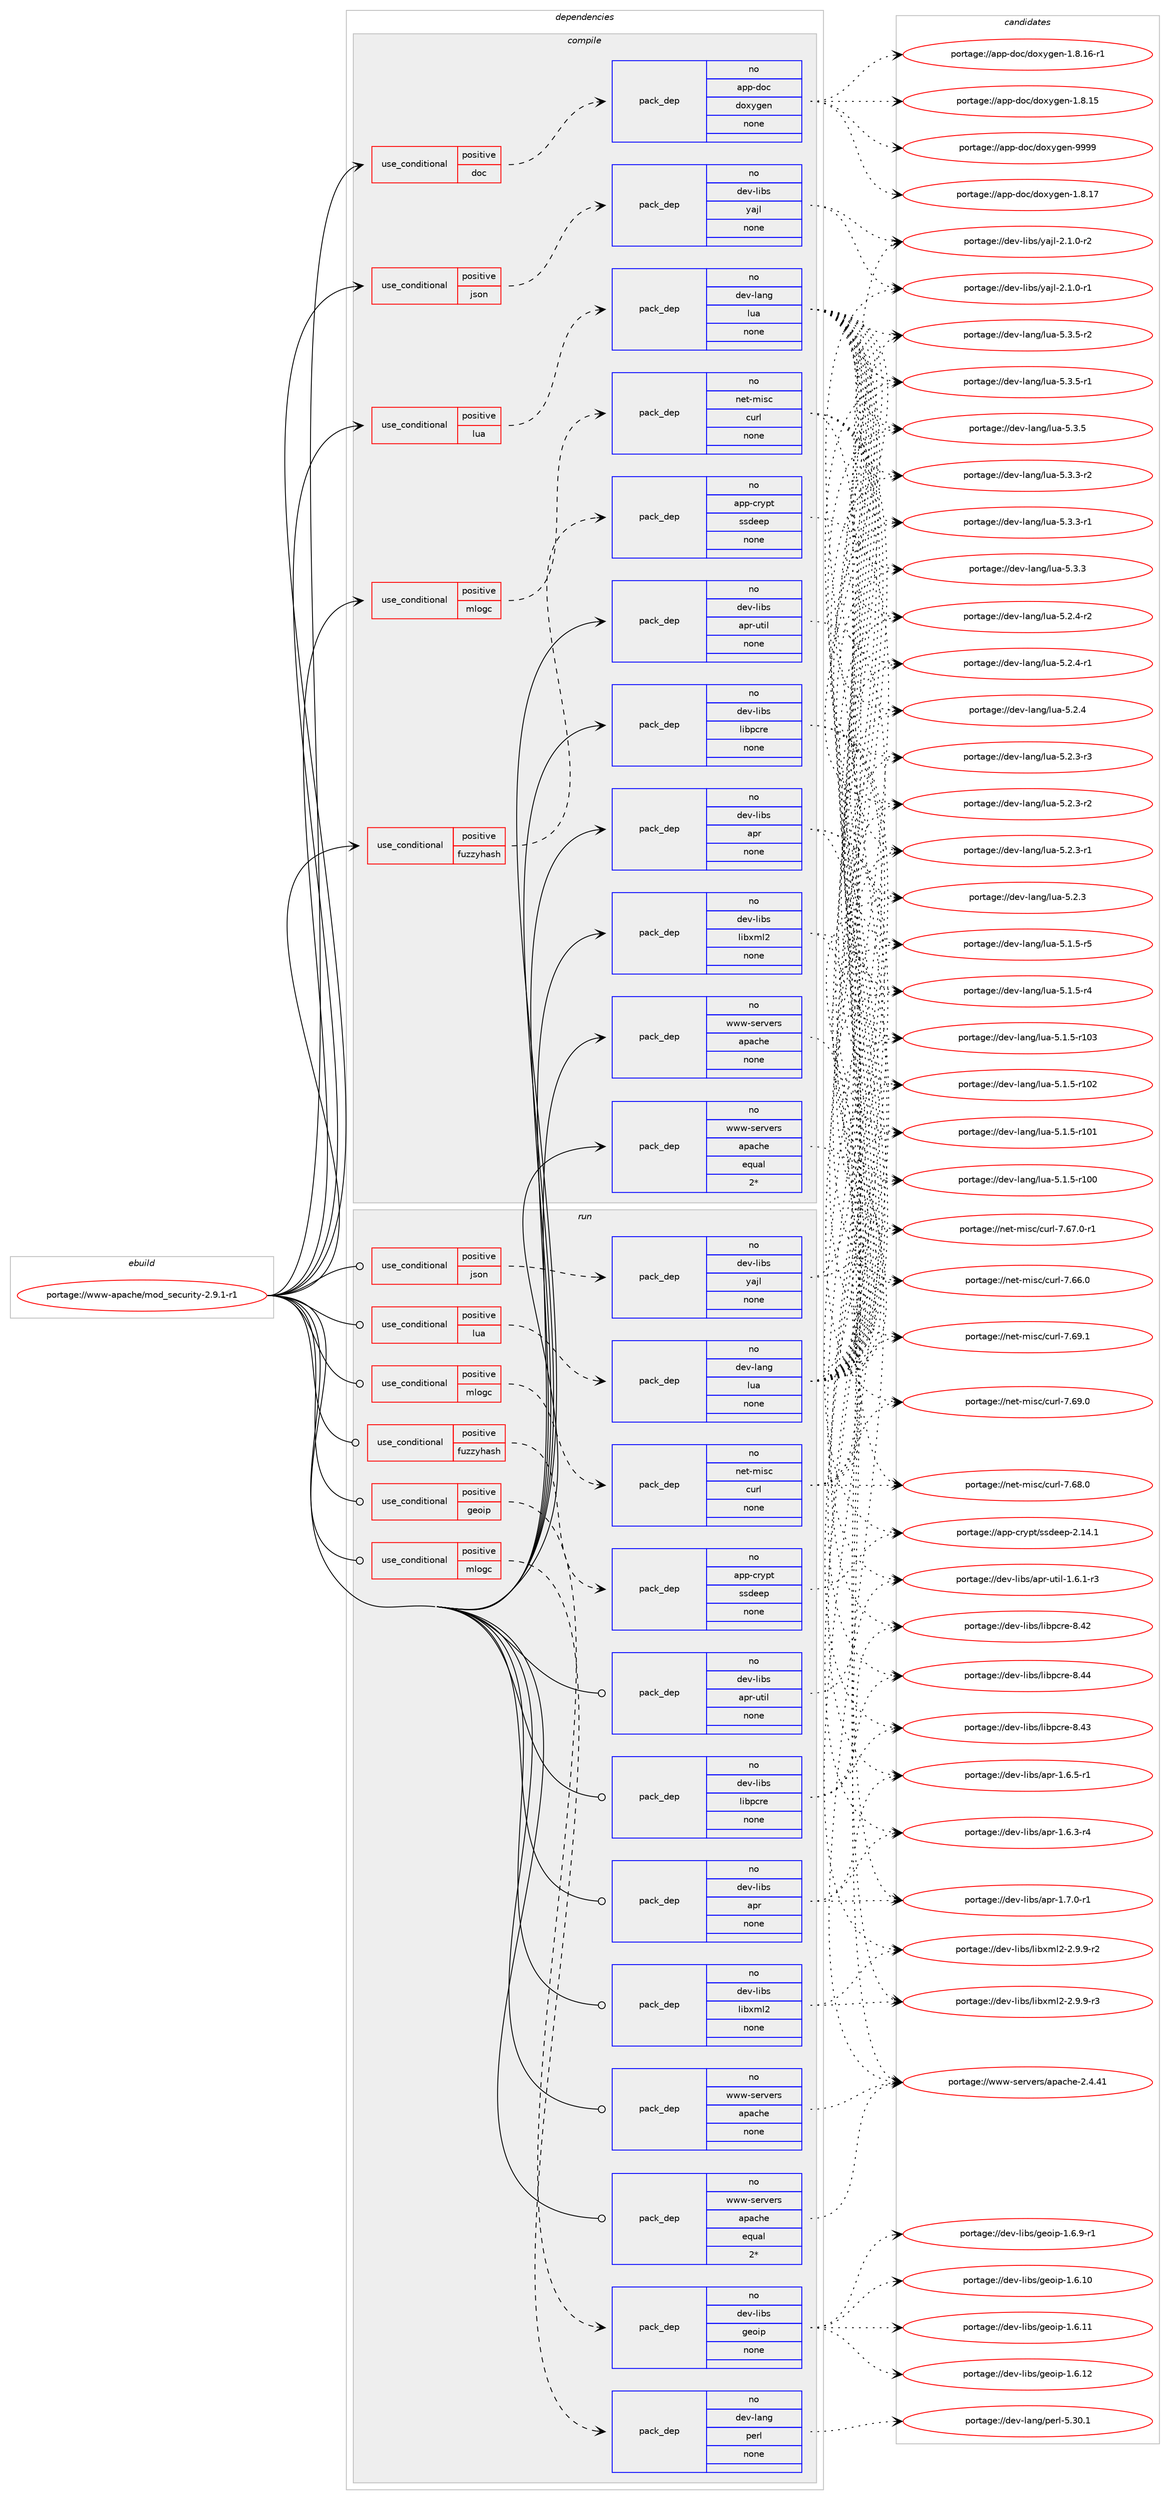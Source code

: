 digraph prolog {

# *************
# Graph options
# *************

newrank=true;
concentrate=true;
compound=true;
graph [rankdir=LR,fontname=Helvetica,fontsize=10,ranksep=1.5];#, ranksep=2.5, nodesep=0.2];
edge  [arrowhead=vee];
node  [fontname=Helvetica,fontsize=10];

# **********
# The ebuild
# **********

subgraph cluster_leftcol {
color=gray;
rank=same;
label=<<i>ebuild</i>>;
id [label="portage://www-apache/mod_security-2.9.1-r1", color=red, width=4, href="../www-apache/mod_security-2.9.1-r1.svg"];
}

# ****************
# The dependencies
# ****************

subgraph cluster_midcol {
color=gray;
label=<<i>dependencies</i>>;
subgraph cluster_compile {
fillcolor="#eeeeee";
style=filled;
label=<<i>compile</i>>;
subgraph cond1181 {
dependency7696 [label=<<TABLE BORDER="0" CELLBORDER="1" CELLSPACING="0" CELLPADDING="4"><TR><TD ROWSPAN="3" CELLPADDING="10">use_conditional</TD></TR><TR><TD>positive</TD></TR><TR><TD>doc</TD></TR></TABLE>>, shape=none, color=red];
subgraph pack6434 {
dependency7697 [label=<<TABLE BORDER="0" CELLBORDER="1" CELLSPACING="0" CELLPADDING="4" WIDTH="220"><TR><TD ROWSPAN="6" CELLPADDING="30">pack_dep</TD></TR><TR><TD WIDTH="110">no</TD></TR><TR><TD>app-doc</TD></TR><TR><TD>doxygen</TD></TR><TR><TD>none</TD></TR><TR><TD></TD></TR></TABLE>>, shape=none, color=blue];
}
dependency7696:e -> dependency7697:w [weight=20,style="dashed",arrowhead="vee"];
}
id:e -> dependency7696:w [weight=20,style="solid",arrowhead="vee"];
subgraph cond1182 {
dependency7698 [label=<<TABLE BORDER="0" CELLBORDER="1" CELLSPACING="0" CELLPADDING="4"><TR><TD ROWSPAN="3" CELLPADDING="10">use_conditional</TD></TR><TR><TD>positive</TD></TR><TR><TD>fuzzyhash</TD></TR></TABLE>>, shape=none, color=red];
subgraph pack6435 {
dependency7699 [label=<<TABLE BORDER="0" CELLBORDER="1" CELLSPACING="0" CELLPADDING="4" WIDTH="220"><TR><TD ROWSPAN="6" CELLPADDING="30">pack_dep</TD></TR><TR><TD WIDTH="110">no</TD></TR><TR><TD>app-crypt</TD></TR><TR><TD>ssdeep</TD></TR><TR><TD>none</TD></TR><TR><TD></TD></TR></TABLE>>, shape=none, color=blue];
}
dependency7698:e -> dependency7699:w [weight=20,style="dashed",arrowhead="vee"];
}
id:e -> dependency7698:w [weight=20,style="solid",arrowhead="vee"];
subgraph cond1183 {
dependency7700 [label=<<TABLE BORDER="0" CELLBORDER="1" CELLSPACING="0" CELLPADDING="4"><TR><TD ROWSPAN="3" CELLPADDING="10">use_conditional</TD></TR><TR><TD>positive</TD></TR><TR><TD>json</TD></TR></TABLE>>, shape=none, color=red];
subgraph pack6436 {
dependency7701 [label=<<TABLE BORDER="0" CELLBORDER="1" CELLSPACING="0" CELLPADDING="4" WIDTH="220"><TR><TD ROWSPAN="6" CELLPADDING="30">pack_dep</TD></TR><TR><TD WIDTH="110">no</TD></TR><TR><TD>dev-libs</TD></TR><TR><TD>yajl</TD></TR><TR><TD>none</TD></TR><TR><TD></TD></TR></TABLE>>, shape=none, color=blue];
}
dependency7700:e -> dependency7701:w [weight=20,style="dashed",arrowhead="vee"];
}
id:e -> dependency7700:w [weight=20,style="solid",arrowhead="vee"];
subgraph cond1184 {
dependency7702 [label=<<TABLE BORDER="0" CELLBORDER="1" CELLSPACING="0" CELLPADDING="4"><TR><TD ROWSPAN="3" CELLPADDING="10">use_conditional</TD></TR><TR><TD>positive</TD></TR><TR><TD>lua</TD></TR></TABLE>>, shape=none, color=red];
subgraph pack6437 {
dependency7703 [label=<<TABLE BORDER="0" CELLBORDER="1" CELLSPACING="0" CELLPADDING="4" WIDTH="220"><TR><TD ROWSPAN="6" CELLPADDING="30">pack_dep</TD></TR><TR><TD WIDTH="110">no</TD></TR><TR><TD>dev-lang</TD></TR><TR><TD>lua</TD></TR><TR><TD>none</TD></TR><TR><TD></TD></TR></TABLE>>, shape=none, color=blue];
}
dependency7702:e -> dependency7703:w [weight=20,style="dashed",arrowhead="vee"];
}
id:e -> dependency7702:w [weight=20,style="solid",arrowhead="vee"];
subgraph cond1185 {
dependency7704 [label=<<TABLE BORDER="0" CELLBORDER="1" CELLSPACING="0" CELLPADDING="4"><TR><TD ROWSPAN="3" CELLPADDING="10">use_conditional</TD></TR><TR><TD>positive</TD></TR><TR><TD>mlogc</TD></TR></TABLE>>, shape=none, color=red];
subgraph pack6438 {
dependency7705 [label=<<TABLE BORDER="0" CELLBORDER="1" CELLSPACING="0" CELLPADDING="4" WIDTH="220"><TR><TD ROWSPAN="6" CELLPADDING="30">pack_dep</TD></TR><TR><TD WIDTH="110">no</TD></TR><TR><TD>net-misc</TD></TR><TR><TD>curl</TD></TR><TR><TD>none</TD></TR><TR><TD></TD></TR></TABLE>>, shape=none, color=blue];
}
dependency7704:e -> dependency7705:w [weight=20,style="dashed",arrowhead="vee"];
}
id:e -> dependency7704:w [weight=20,style="solid",arrowhead="vee"];
subgraph pack6439 {
dependency7706 [label=<<TABLE BORDER="0" CELLBORDER="1" CELLSPACING="0" CELLPADDING="4" WIDTH="220"><TR><TD ROWSPAN="6" CELLPADDING="30">pack_dep</TD></TR><TR><TD WIDTH="110">no</TD></TR><TR><TD>dev-libs</TD></TR><TR><TD>apr</TD></TR><TR><TD>none</TD></TR><TR><TD></TD></TR></TABLE>>, shape=none, color=blue];
}
id:e -> dependency7706:w [weight=20,style="solid",arrowhead="vee"];
subgraph pack6440 {
dependency7707 [label=<<TABLE BORDER="0" CELLBORDER="1" CELLSPACING="0" CELLPADDING="4" WIDTH="220"><TR><TD ROWSPAN="6" CELLPADDING="30">pack_dep</TD></TR><TR><TD WIDTH="110">no</TD></TR><TR><TD>dev-libs</TD></TR><TR><TD>apr-util</TD></TR><TR><TD>none</TD></TR><TR><TD></TD></TR></TABLE>>, shape=none, color=blue];
}
id:e -> dependency7707:w [weight=20,style="solid",arrowhead="vee"];
subgraph pack6441 {
dependency7708 [label=<<TABLE BORDER="0" CELLBORDER="1" CELLSPACING="0" CELLPADDING="4" WIDTH="220"><TR><TD ROWSPAN="6" CELLPADDING="30">pack_dep</TD></TR><TR><TD WIDTH="110">no</TD></TR><TR><TD>dev-libs</TD></TR><TR><TD>libpcre</TD></TR><TR><TD>none</TD></TR><TR><TD></TD></TR></TABLE>>, shape=none, color=blue];
}
id:e -> dependency7708:w [weight=20,style="solid",arrowhead="vee"];
subgraph pack6442 {
dependency7709 [label=<<TABLE BORDER="0" CELLBORDER="1" CELLSPACING="0" CELLPADDING="4" WIDTH="220"><TR><TD ROWSPAN="6" CELLPADDING="30">pack_dep</TD></TR><TR><TD WIDTH="110">no</TD></TR><TR><TD>dev-libs</TD></TR><TR><TD>libxml2</TD></TR><TR><TD>none</TD></TR><TR><TD></TD></TR></TABLE>>, shape=none, color=blue];
}
id:e -> dependency7709:w [weight=20,style="solid",arrowhead="vee"];
subgraph pack6443 {
dependency7710 [label=<<TABLE BORDER="0" CELLBORDER="1" CELLSPACING="0" CELLPADDING="4" WIDTH="220"><TR><TD ROWSPAN="6" CELLPADDING="30">pack_dep</TD></TR><TR><TD WIDTH="110">no</TD></TR><TR><TD>www-servers</TD></TR><TR><TD>apache</TD></TR><TR><TD>equal</TD></TR><TR><TD>2*</TD></TR></TABLE>>, shape=none, color=blue];
}
id:e -> dependency7710:w [weight=20,style="solid",arrowhead="vee"];
subgraph pack6444 {
dependency7711 [label=<<TABLE BORDER="0" CELLBORDER="1" CELLSPACING="0" CELLPADDING="4" WIDTH="220"><TR><TD ROWSPAN="6" CELLPADDING="30">pack_dep</TD></TR><TR><TD WIDTH="110">no</TD></TR><TR><TD>www-servers</TD></TR><TR><TD>apache</TD></TR><TR><TD>none</TD></TR><TR><TD></TD></TR></TABLE>>, shape=none, color=blue];
}
id:e -> dependency7711:w [weight=20,style="solid",arrowhead="vee"];
}
subgraph cluster_compileandrun {
fillcolor="#eeeeee";
style=filled;
label=<<i>compile and run</i>>;
}
subgraph cluster_run {
fillcolor="#eeeeee";
style=filled;
label=<<i>run</i>>;
subgraph cond1186 {
dependency7712 [label=<<TABLE BORDER="0" CELLBORDER="1" CELLSPACING="0" CELLPADDING="4"><TR><TD ROWSPAN="3" CELLPADDING="10">use_conditional</TD></TR><TR><TD>positive</TD></TR><TR><TD>fuzzyhash</TD></TR></TABLE>>, shape=none, color=red];
subgraph pack6445 {
dependency7713 [label=<<TABLE BORDER="0" CELLBORDER="1" CELLSPACING="0" CELLPADDING="4" WIDTH="220"><TR><TD ROWSPAN="6" CELLPADDING="30">pack_dep</TD></TR><TR><TD WIDTH="110">no</TD></TR><TR><TD>app-crypt</TD></TR><TR><TD>ssdeep</TD></TR><TR><TD>none</TD></TR><TR><TD></TD></TR></TABLE>>, shape=none, color=blue];
}
dependency7712:e -> dependency7713:w [weight=20,style="dashed",arrowhead="vee"];
}
id:e -> dependency7712:w [weight=20,style="solid",arrowhead="odot"];
subgraph cond1187 {
dependency7714 [label=<<TABLE BORDER="0" CELLBORDER="1" CELLSPACING="0" CELLPADDING="4"><TR><TD ROWSPAN="3" CELLPADDING="10">use_conditional</TD></TR><TR><TD>positive</TD></TR><TR><TD>geoip</TD></TR></TABLE>>, shape=none, color=red];
subgraph pack6446 {
dependency7715 [label=<<TABLE BORDER="0" CELLBORDER="1" CELLSPACING="0" CELLPADDING="4" WIDTH="220"><TR><TD ROWSPAN="6" CELLPADDING="30">pack_dep</TD></TR><TR><TD WIDTH="110">no</TD></TR><TR><TD>dev-libs</TD></TR><TR><TD>geoip</TD></TR><TR><TD>none</TD></TR><TR><TD></TD></TR></TABLE>>, shape=none, color=blue];
}
dependency7714:e -> dependency7715:w [weight=20,style="dashed",arrowhead="vee"];
}
id:e -> dependency7714:w [weight=20,style="solid",arrowhead="odot"];
subgraph cond1188 {
dependency7716 [label=<<TABLE BORDER="0" CELLBORDER="1" CELLSPACING="0" CELLPADDING="4"><TR><TD ROWSPAN="3" CELLPADDING="10">use_conditional</TD></TR><TR><TD>positive</TD></TR><TR><TD>json</TD></TR></TABLE>>, shape=none, color=red];
subgraph pack6447 {
dependency7717 [label=<<TABLE BORDER="0" CELLBORDER="1" CELLSPACING="0" CELLPADDING="4" WIDTH="220"><TR><TD ROWSPAN="6" CELLPADDING="30">pack_dep</TD></TR><TR><TD WIDTH="110">no</TD></TR><TR><TD>dev-libs</TD></TR><TR><TD>yajl</TD></TR><TR><TD>none</TD></TR><TR><TD></TD></TR></TABLE>>, shape=none, color=blue];
}
dependency7716:e -> dependency7717:w [weight=20,style="dashed",arrowhead="vee"];
}
id:e -> dependency7716:w [weight=20,style="solid",arrowhead="odot"];
subgraph cond1189 {
dependency7718 [label=<<TABLE BORDER="0" CELLBORDER="1" CELLSPACING="0" CELLPADDING="4"><TR><TD ROWSPAN="3" CELLPADDING="10">use_conditional</TD></TR><TR><TD>positive</TD></TR><TR><TD>lua</TD></TR></TABLE>>, shape=none, color=red];
subgraph pack6448 {
dependency7719 [label=<<TABLE BORDER="0" CELLBORDER="1" CELLSPACING="0" CELLPADDING="4" WIDTH="220"><TR><TD ROWSPAN="6" CELLPADDING="30">pack_dep</TD></TR><TR><TD WIDTH="110">no</TD></TR><TR><TD>dev-lang</TD></TR><TR><TD>lua</TD></TR><TR><TD>none</TD></TR><TR><TD></TD></TR></TABLE>>, shape=none, color=blue];
}
dependency7718:e -> dependency7719:w [weight=20,style="dashed",arrowhead="vee"];
}
id:e -> dependency7718:w [weight=20,style="solid",arrowhead="odot"];
subgraph cond1190 {
dependency7720 [label=<<TABLE BORDER="0" CELLBORDER="1" CELLSPACING="0" CELLPADDING="4"><TR><TD ROWSPAN="3" CELLPADDING="10">use_conditional</TD></TR><TR><TD>positive</TD></TR><TR><TD>mlogc</TD></TR></TABLE>>, shape=none, color=red];
subgraph pack6449 {
dependency7721 [label=<<TABLE BORDER="0" CELLBORDER="1" CELLSPACING="0" CELLPADDING="4" WIDTH="220"><TR><TD ROWSPAN="6" CELLPADDING="30">pack_dep</TD></TR><TR><TD WIDTH="110">no</TD></TR><TR><TD>dev-lang</TD></TR><TR><TD>perl</TD></TR><TR><TD>none</TD></TR><TR><TD></TD></TR></TABLE>>, shape=none, color=blue];
}
dependency7720:e -> dependency7721:w [weight=20,style="dashed",arrowhead="vee"];
}
id:e -> dependency7720:w [weight=20,style="solid",arrowhead="odot"];
subgraph cond1191 {
dependency7722 [label=<<TABLE BORDER="0" CELLBORDER="1" CELLSPACING="0" CELLPADDING="4"><TR><TD ROWSPAN="3" CELLPADDING="10">use_conditional</TD></TR><TR><TD>positive</TD></TR><TR><TD>mlogc</TD></TR></TABLE>>, shape=none, color=red];
subgraph pack6450 {
dependency7723 [label=<<TABLE BORDER="0" CELLBORDER="1" CELLSPACING="0" CELLPADDING="4" WIDTH="220"><TR><TD ROWSPAN="6" CELLPADDING="30">pack_dep</TD></TR><TR><TD WIDTH="110">no</TD></TR><TR><TD>net-misc</TD></TR><TR><TD>curl</TD></TR><TR><TD>none</TD></TR><TR><TD></TD></TR></TABLE>>, shape=none, color=blue];
}
dependency7722:e -> dependency7723:w [weight=20,style="dashed",arrowhead="vee"];
}
id:e -> dependency7722:w [weight=20,style="solid",arrowhead="odot"];
subgraph pack6451 {
dependency7724 [label=<<TABLE BORDER="0" CELLBORDER="1" CELLSPACING="0" CELLPADDING="4" WIDTH="220"><TR><TD ROWSPAN="6" CELLPADDING="30">pack_dep</TD></TR><TR><TD WIDTH="110">no</TD></TR><TR><TD>dev-libs</TD></TR><TR><TD>apr</TD></TR><TR><TD>none</TD></TR><TR><TD></TD></TR></TABLE>>, shape=none, color=blue];
}
id:e -> dependency7724:w [weight=20,style="solid",arrowhead="odot"];
subgraph pack6452 {
dependency7725 [label=<<TABLE BORDER="0" CELLBORDER="1" CELLSPACING="0" CELLPADDING="4" WIDTH="220"><TR><TD ROWSPAN="6" CELLPADDING="30">pack_dep</TD></TR><TR><TD WIDTH="110">no</TD></TR><TR><TD>dev-libs</TD></TR><TR><TD>apr-util</TD></TR><TR><TD>none</TD></TR><TR><TD></TD></TR></TABLE>>, shape=none, color=blue];
}
id:e -> dependency7725:w [weight=20,style="solid",arrowhead="odot"];
subgraph pack6453 {
dependency7726 [label=<<TABLE BORDER="0" CELLBORDER="1" CELLSPACING="0" CELLPADDING="4" WIDTH="220"><TR><TD ROWSPAN="6" CELLPADDING="30">pack_dep</TD></TR><TR><TD WIDTH="110">no</TD></TR><TR><TD>dev-libs</TD></TR><TR><TD>libpcre</TD></TR><TR><TD>none</TD></TR><TR><TD></TD></TR></TABLE>>, shape=none, color=blue];
}
id:e -> dependency7726:w [weight=20,style="solid",arrowhead="odot"];
subgraph pack6454 {
dependency7727 [label=<<TABLE BORDER="0" CELLBORDER="1" CELLSPACING="0" CELLPADDING="4" WIDTH="220"><TR><TD ROWSPAN="6" CELLPADDING="30">pack_dep</TD></TR><TR><TD WIDTH="110">no</TD></TR><TR><TD>dev-libs</TD></TR><TR><TD>libxml2</TD></TR><TR><TD>none</TD></TR><TR><TD></TD></TR></TABLE>>, shape=none, color=blue];
}
id:e -> dependency7727:w [weight=20,style="solid",arrowhead="odot"];
subgraph pack6455 {
dependency7728 [label=<<TABLE BORDER="0" CELLBORDER="1" CELLSPACING="0" CELLPADDING="4" WIDTH="220"><TR><TD ROWSPAN="6" CELLPADDING="30">pack_dep</TD></TR><TR><TD WIDTH="110">no</TD></TR><TR><TD>www-servers</TD></TR><TR><TD>apache</TD></TR><TR><TD>equal</TD></TR><TR><TD>2*</TD></TR></TABLE>>, shape=none, color=blue];
}
id:e -> dependency7728:w [weight=20,style="solid",arrowhead="odot"];
subgraph pack6456 {
dependency7729 [label=<<TABLE BORDER="0" CELLBORDER="1" CELLSPACING="0" CELLPADDING="4" WIDTH="220"><TR><TD ROWSPAN="6" CELLPADDING="30">pack_dep</TD></TR><TR><TD WIDTH="110">no</TD></TR><TR><TD>www-servers</TD></TR><TR><TD>apache</TD></TR><TR><TD>none</TD></TR><TR><TD></TD></TR></TABLE>>, shape=none, color=blue];
}
id:e -> dependency7729:w [weight=20,style="solid",arrowhead="odot"];
}
}

# **************
# The candidates
# **************

subgraph cluster_choices {
rank=same;
color=gray;
label=<<i>candidates</i>>;

subgraph choice6434 {
color=black;
nodesep=1;
choice971121124510011199471001111201211031011104557575757 [label="portage://app-doc/doxygen-9999", color=red, width=4,href="../app-doc/doxygen-9999.svg"];
choice9711211245100111994710011112012110310111045494656464955 [label="portage://app-doc/doxygen-1.8.17", color=red, width=4,href="../app-doc/doxygen-1.8.17.svg"];
choice97112112451001119947100111120121103101110454946564649544511449 [label="portage://app-doc/doxygen-1.8.16-r1", color=red, width=4,href="../app-doc/doxygen-1.8.16-r1.svg"];
choice9711211245100111994710011112012110310111045494656464953 [label="portage://app-doc/doxygen-1.8.15", color=red, width=4,href="../app-doc/doxygen-1.8.15.svg"];
dependency7697:e -> choice971121124510011199471001111201211031011104557575757:w [style=dotted,weight="100"];
dependency7697:e -> choice9711211245100111994710011112012110310111045494656464955:w [style=dotted,weight="100"];
dependency7697:e -> choice97112112451001119947100111120121103101110454946564649544511449:w [style=dotted,weight="100"];
dependency7697:e -> choice9711211245100111994710011112012110310111045494656464953:w [style=dotted,weight="100"];
}
subgraph choice6435 {
color=black;
nodesep=1;
choice9711211245991141211121164711511510010110111245504649524649 [label="portage://app-crypt/ssdeep-2.14.1", color=red, width=4,href="../app-crypt/ssdeep-2.14.1.svg"];
dependency7699:e -> choice9711211245991141211121164711511510010110111245504649524649:w [style=dotted,weight="100"];
}
subgraph choice6436 {
color=black;
nodesep=1;
choice100101118451081059811547121971061084550464946484511450 [label="portage://dev-libs/yajl-2.1.0-r2", color=red, width=4,href="../dev-libs/yajl-2.1.0-r2.svg"];
choice100101118451081059811547121971061084550464946484511449 [label="portage://dev-libs/yajl-2.1.0-r1", color=red, width=4,href="../dev-libs/yajl-2.1.0-r1.svg"];
dependency7701:e -> choice100101118451081059811547121971061084550464946484511450:w [style=dotted,weight="100"];
dependency7701:e -> choice100101118451081059811547121971061084550464946484511449:w [style=dotted,weight="100"];
}
subgraph choice6437 {
color=black;
nodesep=1;
choice100101118451089711010347108117974553465146534511450 [label="portage://dev-lang/lua-5.3.5-r2", color=red, width=4,href="../dev-lang/lua-5.3.5-r2.svg"];
choice100101118451089711010347108117974553465146534511449 [label="portage://dev-lang/lua-5.3.5-r1", color=red, width=4,href="../dev-lang/lua-5.3.5-r1.svg"];
choice10010111845108971101034710811797455346514653 [label="portage://dev-lang/lua-5.3.5", color=red, width=4,href="../dev-lang/lua-5.3.5.svg"];
choice100101118451089711010347108117974553465146514511450 [label="portage://dev-lang/lua-5.3.3-r2", color=red, width=4,href="../dev-lang/lua-5.3.3-r2.svg"];
choice100101118451089711010347108117974553465146514511449 [label="portage://dev-lang/lua-5.3.3-r1", color=red, width=4,href="../dev-lang/lua-5.3.3-r1.svg"];
choice10010111845108971101034710811797455346514651 [label="portage://dev-lang/lua-5.3.3", color=red, width=4,href="../dev-lang/lua-5.3.3.svg"];
choice100101118451089711010347108117974553465046524511450 [label="portage://dev-lang/lua-5.2.4-r2", color=red, width=4,href="../dev-lang/lua-5.2.4-r2.svg"];
choice100101118451089711010347108117974553465046524511449 [label="portage://dev-lang/lua-5.2.4-r1", color=red, width=4,href="../dev-lang/lua-5.2.4-r1.svg"];
choice10010111845108971101034710811797455346504652 [label="portage://dev-lang/lua-5.2.4", color=red, width=4,href="../dev-lang/lua-5.2.4.svg"];
choice100101118451089711010347108117974553465046514511451 [label="portage://dev-lang/lua-5.2.3-r3", color=red, width=4,href="../dev-lang/lua-5.2.3-r3.svg"];
choice100101118451089711010347108117974553465046514511450 [label="portage://dev-lang/lua-5.2.3-r2", color=red, width=4,href="../dev-lang/lua-5.2.3-r2.svg"];
choice100101118451089711010347108117974553465046514511449 [label="portage://dev-lang/lua-5.2.3-r1", color=red, width=4,href="../dev-lang/lua-5.2.3-r1.svg"];
choice10010111845108971101034710811797455346504651 [label="portage://dev-lang/lua-5.2.3", color=red, width=4,href="../dev-lang/lua-5.2.3.svg"];
choice100101118451089711010347108117974553464946534511453 [label="portage://dev-lang/lua-5.1.5-r5", color=red, width=4,href="../dev-lang/lua-5.1.5-r5.svg"];
choice100101118451089711010347108117974553464946534511452 [label="portage://dev-lang/lua-5.1.5-r4", color=red, width=4,href="../dev-lang/lua-5.1.5-r4.svg"];
choice1001011184510897110103471081179745534649465345114494851 [label="portage://dev-lang/lua-5.1.5-r103", color=red, width=4,href="../dev-lang/lua-5.1.5-r103.svg"];
choice1001011184510897110103471081179745534649465345114494850 [label="portage://dev-lang/lua-5.1.5-r102", color=red, width=4,href="../dev-lang/lua-5.1.5-r102.svg"];
choice1001011184510897110103471081179745534649465345114494849 [label="portage://dev-lang/lua-5.1.5-r101", color=red, width=4,href="../dev-lang/lua-5.1.5-r101.svg"];
choice1001011184510897110103471081179745534649465345114494848 [label="portage://dev-lang/lua-5.1.5-r100", color=red, width=4,href="../dev-lang/lua-5.1.5-r100.svg"];
dependency7703:e -> choice100101118451089711010347108117974553465146534511450:w [style=dotted,weight="100"];
dependency7703:e -> choice100101118451089711010347108117974553465146534511449:w [style=dotted,weight="100"];
dependency7703:e -> choice10010111845108971101034710811797455346514653:w [style=dotted,weight="100"];
dependency7703:e -> choice100101118451089711010347108117974553465146514511450:w [style=dotted,weight="100"];
dependency7703:e -> choice100101118451089711010347108117974553465146514511449:w [style=dotted,weight="100"];
dependency7703:e -> choice10010111845108971101034710811797455346514651:w [style=dotted,weight="100"];
dependency7703:e -> choice100101118451089711010347108117974553465046524511450:w [style=dotted,weight="100"];
dependency7703:e -> choice100101118451089711010347108117974553465046524511449:w [style=dotted,weight="100"];
dependency7703:e -> choice10010111845108971101034710811797455346504652:w [style=dotted,weight="100"];
dependency7703:e -> choice100101118451089711010347108117974553465046514511451:w [style=dotted,weight="100"];
dependency7703:e -> choice100101118451089711010347108117974553465046514511450:w [style=dotted,weight="100"];
dependency7703:e -> choice100101118451089711010347108117974553465046514511449:w [style=dotted,weight="100"];
dependency7703:e -> choice10010111845108971101034710811797455346504651:w [style=dotted,weight="100"];
dependency7703:e -> choice100101118451089711010347108117974553464946534511453:w [style=dotted,weight="100"];
dependency7703:e -> choice100101118451089711010347108117974553464946534511452:w [style=dotted,weight="100"];
dependency7703:e -> choice1001011184510897110103471081179745534649465345114494851:w [style=dotted,weight="100"];
dependency7703:e -> choice1001011184510897110103471081179745534649465345114494850:w [style=dotted,weight="100"];
dependency7703:e -> choice1001011184510897110103471081179745534649465345114494849:w [style=dotted,weight="100"];
dependency7703:e -> choice1001011184510897110103471081179745534649465345114494848:w [style=dotted,weight="100"];
}
subgraph choice6438 {
color=black;
nodesep=1;
choice1101011164510910511599479911711410845554654574649 [label="portage://net-misc/curl-7.69.1", color=red, width=4,href="../net-misc/curl-7.69.1.svg"];
choice1101011164510910511599479911711410845554654574648 [label="portage://net-misc/curl-7.69.0", color=red, width=4,href="../net-misc/curl-7.69.0.svg"];
choice1101011164510910511599479911711410845554654564648 [label="portage://net-misc/curl-7.68.0", color=red, width=4,href="../net-misc/curl-7.68.0.svg"];
choice11010111645109105115994799117114108455546545546484511449 [label="portage://net-misc/curl-7.67.0-r1", color=red, width=4,href="../net-misc/curl-7.67.0-r1.svg"];
choice1101011164510910511599479911711410845554654544648 [label="portage://net-misc/curl-7.66.0", color=red, width=4,href="../net-misc/curl-7.66.0.svg"];
dependency7705:e -> choice1101011164510910511599479911711410845554654574649:w [style=dotted,weight="100"];
dependency7705:e -> choice1101011164510910511599479911711410845554654574648:w [style=dotted,weight="100"];
dependency7705:e -> choice1101011164510910511599479911711410845554654564648:w [style=dotted,weight="100"];
dependency7705:e -> choice11010111645109105115994799117114108455546545546484511449:w [style=dotted,weight="100"];
dependency7705:e -> choice1101011164510910511599479911711410845554654544648:w [style=dotted,weight="100"];
}
subgraph choice6439 {
color=black;
nodesep=1;
choice100101118451081059811547971121144549465546484511449 [label="portage://dev-libs/apr-1.7.0-r1", color=red, width=4,href="../dev-libs/apr-1.7.0-r1.svg"];
choice100101118451081059811547971121144549465446534511449 [label="portage://dev-libs/apr-1.6.5-r1", color=red, width=4,href="../dev-libs/apr-1.6.5-r1.svg"];
choice100101118451081059811547971121144549465446514511452 [label="portage://dev-libs/apr-1.6.3-r4", color=red, width=4,href="../dev-libs/apr-1.6.3-r4.svg"];
dependency7706:e -> choice100101118451081059811547971121144549465546484511449:w [style=dotted,weight="100"];
dependency7706:e -> choice100101118451081059811547971121144549465446534511449:w [style=dotted,weight="100"];
dependency7706:e -> choice100101118451081059811547971121144549465446514511452:w [style=dotted,weight="100"];
}
subgraph choice6440 {
color=black;
nodesep=1;
choice10010111845108105981154797112114451171161051084549465446494511451 [label="portage://dev-libs/apr-util-1.6.1-r3", color=red, width=4,href="../dev-libs/apr-util-1.6.1-r3.svg"];
dependency7707:e -> choice10010111845108105981154797112114451171161051084549465446494511451:w [style=dotted,weight="100"];
}
subgraph choice6441 {
color=black;
nodesep=1;
choice10010111845108105981154710810598112991141014556465252 [label="portage://dev-libs/libpcre-8.44", color=red, width=4,href="../dev-libs/libpcre-8.44.svg"];
choice10010111845108105981154710810598112991141014556465251 [label="portage://dev-libs/libpcre-8.43", color=red, width=4,href="../dev-libs/libpcre-8.43.svg"];
choice10010111845108105981154710810598112991141014556465250 [label="portage://dev-libs/libpcre-8.42", color=red, width=4,href="../dev-libs/libpcre-8.42.svg"];
dependency7708:e -> choice10010111845108105981154710810598112991141014556465252:w [style=dotted,weight="100"];
dependency7708:e -> choice10010111845108105981154710810598112991141014556465251:w [style=dotted,weight="100"];
dependency7708:e -> choice10010111845108105981154710810598112991141014556465250:w [style=dotted,weight="100"];
}
subgraph choice6442 {
color=black;
nodesep=1;
choice10010111845108105981154710810598120109108504550465746574511451 [label="portage://dev-libs/libxml2-2.9.9-r3", color=red, width=4,href="../dev-libs/libxml2-2.9.9-r3.svg"];
choice10010111845108105981154710810598120109108504550465746574511450 [label="portage://dev-libs/libxml2-2.9.9-r2", color=red, width=4,href="../dev-libs/libxml2-2.9.9-r2.svg"];
dependency7709:e -> choice10010111845108105981154710810598120109108504550465746574511451:w [style=dotted,weight="100"];
dependency7709:e -> choice10010111845108105981154710810598120109108504550465746574511450:w [style=dotted,weight="100"];
}
subgraph choice6443 {
color=black;
nodesep=1;
choice119119119451151011141181011141154797112979910410145504652465249 [label="portage://www-servers/apache-2.4.41", color=red, width=4,href="../www-servers/apache-2.4.41.svg"];
dependency7710:e -> choice119119119451151011141181011141154797112979910410145504652465249:w [style=dotted,weight="100"];
}
subgraph choice6444 {
color=black;
nodesep=1;
choice119119119451151011141181011141154797112979910410145504652465249 [label="portage://www-servers/apache-2.4.41", color=red, width=4,href="../www-servers/apache-2.4.41.svg"];
dependency7711:e -> choice119119119451151011141181011141154797112979910410145504652465249:w [style=dotted,weight="100"];
}
subgraph choice6445 {
color=black;
nodesep=1;
choice9711211245991141211121164711511510010110111245504649524649 [label="portage://app-crypt/ssdeep-2.14.1", color=red, width=4,href="../app-crypt/ssdeep-2.14.1.svg"];
dependency7713:e -> choice9711211245991141211121164711511510010110111245504649524649:w [style=dotted,weight="100"];
}
subgraph choice6446 {
color=black;
nodesep=1;
choice1001011184510810598115471031011111051124549465446574511449 [label="portage://dev-libs/geoip-1.6.9-r1", color=red, width=4,href="../dev-libs/geoip-1.6.9-r1.svg"];
choice10010111845108105981154710310111110511245494654464950 [label="portage://dev-libs/geoip-1.6.12", color=red, width=4,href="../dev-libs/geoip-1.6.12.svg"];
choice10010111845108105981154710310111110511245494654464949 [label="portage://dev-libs/geoip-1.6.11", color=red, width=4,href="../dev-libs/geoip-1.6.11.svg"];
choice10010111845108105981154710310111110511245494654464948 [label="portage://dev-libs/geoip-1.6.10", color=red, width=4,href="../dev-libs/geoip-1.6.10.svg"];
dependency7715:e -> choice1001011184510810598115471031011111051124549465446574511449:w [style=dotted,weight="100"];
dependency7715:e -> choice10010111845108105981154710310111110511245494654464950:w [style=dotted,weight="100"];
dependency7715:e -> choice10010111845108105981154710310111110511245494654464949:w [style=dotted,weight="100"];
dependency7715:e -> choice10010111845108105981154710310111110511245494654464948:w [style=dotted,weight="100"];
}
subgraph choice6447 {
color=black;
nodesep=1;
choice100101118451081059811547121971061084550464946484511450 [label="portage://dev-libs/yajl-2.1.0-r2", color=red, width=4,href="../dev-libs/yajl-2.1.0-r2.svg"];
choice100101118451081059811547121971061084550464946484511449 [label="portage://dev-libs/yajl-2.1.0-r1", color=red, width=4,href="../dev-libs/yajl-2.1.0-r1.svg"];
dependency7717:e -> choice100101118451081059811547121971061084550464946484511450:w [style=dotted,weight="100"];
dependency7717:e -> choice100101118451081059811547121971061084550464946484511449:w [style=dotted,weight="100"];
}
subgraph choice6448 {
color=black;
nodesep=1;
choice100101118451089711010347108117974553465146534511450 [label="portage://dev-lang/lua-5.3.5-r2", color=red, width=4,href="../dev-lang/lua-5.3.5-r2.svg"];
choice100101118451089711010347108117974553465146534511449 [label="portage://dev-lang/lua-5.3.5-r1", color=red, width=4,href="../dev-lang/lua-5.3.5-r1.svg"];
choice10010111845108971101034710811797455346514653 [label="portage://dev-lang/lua-5.3.5", color=red, width=4,href="../dev-lang/lua-5.3.5.svg"];
choice100101118451089711010347108117974553465146514511450 [label="portage://dev-lang/lua-5.3.3-r2", color=red, width=4,href="../dev-lang/lua-5.3.3-r2.svg"];
choice100101118451089711010347108117974553465146514511449 [label="portage://dev-lang/lua-5.3.3-r1", color=red, width=4,href="../dev-lang/lua-5.3.3-r1.svg"];
choice10010111845108971101034710811797455346514651 [label="portage://dev-lang/lua-5.3.3", color=red, width=4,href="../dev-lang/lua-5.3.3.svg"];
choice100101118451089711010347108117974553465046524511450 [label="portage://dev-lang/lua-5.2.4-r2", color=red, width=4,href="../dev-lang/lua-5.2.4-r2.svg"];
choice100101118451089711010347108117974553465046524511449 [label="portage://dev-lang/lua-5.2.4-r1", color=red, width=4,href="../dev-lang/lua-5.2.4-r1.svg"];
choice10010111845108971101034710811797455346504652 [label="portage://dev-lang/lua-5.2.4", color=red, width=4,href="../dev-lang/lua-5.2.4.svg"];
choice100101118451089711010347108117974553465046514511451 [label="portage://dev-lang/lua-5.2.3-r3", color=red, width=4,href="../dev-lang/lua-5.2.3-r3.svg"];
choice100101118451089711010347108117974553465046514511450 [label="portage://dev-lang/lua-5.2.3-r2", color=red, width=4,href="../dev-lang/lua-5.2.3-r2.svg"];
choice100101118451089711010347108117974553465046514511449 [label="portage://dev-lang/lua-5.2.3-r1", color=red, width=4,href="../dev-lang/lua-5.2.3-r1.svg"];
choice10010111845108971101034710811797455346504651 [label="portage://dev-lang/lua-5.2.3", color=red, width=4,href="../dev-lang/lua-5.2.3.svg"];
choice100101118451089711010347108117974553464946534511453 [label="portage://dev-lang/lua-5.1.5-r5", color=red, width=4,href="../dev-lang/lua-5.1.5-r5.svg"];
choice100101118451089711010347108117974553464946534511452 [label="portage://dev-lang/lua-5.1.5-r4", color=red, width=4,href="../dev-lang/lua-5.1.5-r4.svg"];
choice1001011184510897110103471081179745534649465345114494851 [label="portage://dev-lang/lua-5.1.5-r103", color=red, width=4,href="../dev-lang/lua-5.1.5-r103.svg"];
choice1001011184510897110103471081179745534649465345114494850 [label="portage://dev-lang/lua-5.1.5-r102", color=red, width=4,href="../dev-lang/lua-5.1.5-r102.svg"];
choice1001011184510897110103471081179745534649465345114494849 [label="portage://dev-lang/lua-5.1.5-r101", color=red, width=4,href="../dev-lang/lua-5.1.5-r101.svg"];
choice1001011184510897110103471081179745534649465345114494848 [label="portage://dev-lang/lua-5.1.5-r100", color=red, width=4,href="../dev-lang/lua-5.1.5-r100.svg"];
dependency7719:e -> choice100101118451089711010347108117974553465146534511450:w [style=dotted,weight="100"];
dependency7719:e -> choice100101118451089711010347108117974553465146534511449:w [style=dotted,weight="100"];
dependency7719:e -> choice10010111845108971101034710811797455346514653:w [style=dotted,weight="100"];
dependency7719:e -> choice100101118451089711010347108117974553465146514511450:w [style=dotted,weight="100"];
dependency7719:e -> choice100101118451089711010347108117974553465146514511449:w [style=dotted,weight="100"];
dependency7719:e -> choice10010111845108971101034710811797455346514651:w [style=dotted,weight="100"];
dependency7719:e -> choice100101118451089711010347108117974553465046524511450:w [style=dotted,weight="100"];
dependency7719:e -> choice100101118451089711010347108117974553465046524511449:w [style=dotted,weight="100"];
dependency7719:e -> choice10010111845108971101034710811797455346504652:w [style=dotted,weight="100"];
dependency7719:e -> choice100101118451089711010347108117974553465046514511451:w [style=dotted,weight="100"];
dependency7719:e -> choice100101118451089711010347108117974553465046514511450:w [style=dotted,weight="100"];
dependency7719:e -> choice100101118451089711010347108117974553465046514511449:w [style=dotted,weight="100"];
dependency7719:e -> choice10010111845108971101034710811797455346504651:w [style=dotted,weight="100"];
dependency7719:e -> choice100101118451089711010347108117974553464946534511453:w [style=dotted,weight="100"];
dependency7719:e -> choice100101118451089711010347108117974553464946534511452:w [style=dotted,weight="100"];
dependency7719:e -> choice1001011184510897110103471081179745534649465345114494851:w [style=dotted,weight="100"];
dependency7719:e -> choice1001011184510897110103471081179745534649465345114494850:w [style=dotted,weight="100"];
dependency7719:e -> choice1001011184510897110103471081179745534649465345114494849:w [style=dotted,weight="100"];
dependency7719:e -> choice1001011184510897110103471081179745534649465345114494848:w [style=dotted,weight="100"];
}
subgraph choice6449 {
color=black;
nodesep=1;
choice10010111845108971101034711210111410845534651484649 [label="portage://dev-lang/perl-5.30.1", color=red, width=4,href="../dev-lang/perl-5.30.1.svg"];
dependency7721:e -> choice10010111845108971101034711210111410845534651484649:w [style=dotted,weight="100"];
}
subgraph choice6450 {
color=black;
nodesep=1;
choice1101011164510910511599479911711410845554654574649 [label="portage://net-misc/curl-7.69.1", color=red, width=4,href="../net-misc/curl-7.69.1.svg"];
choice1101011164510910511599479911711410845554654574648 [label="portage://net-misc/curl-7.69.0", color=red, width=4,href="../net-misc/curl-7.69.0.svg"];
choice1101011164510910511599479911711410845554654564648 [label="portage://net-misc/curl-7.68.0", color=red, width=4,href="../net-misc/curl-7.68.0.svg"];
choice11010111645109105115994799117114108455546545546484511449 [label="portage://net-misc/curl-7.67.0-r1", color=red, width=4,href="../net-misc/curl-7.67.0-r1.svg"];
choice1101011164510910511599479911711410845554654544648 [label="portage://net-misc/curl-7.66.0", color=red, width=4,href="../net-misc/curl-7.66.0.svg"];
dependency7723:e -> choice1101011164510910511599479911711410845554654574649:w [style=dotted,weight="100"];
dependency7723:e -> choice1101011164510910511599479911711410845554654574648:w [style=dotted,weight="100"];
dependency7723:e -> choice1101011164510910511599479911711410845554654564648:w [style=dotted,weight="100"];
dependency7723:e -> choice11010111645109105115994799117114108455546545546484511449:w [style=dotted,weight="100"];
dependency7723:e -> choice1101011164510910511599479911711410845554654544648:w [style=dotted,weight="100"];
}
subgraph choice6451 {
color=black;
nodesep=1;
choice100101118451081059811547971121144549465546484511449 [label="portage://dev-libs/apr-1.7.0-r1", color=red, width=4,href="../dev-libs/apr-1.7.0-r1.svg"];
choice100101118451081059811547971121144549465446534511449 [label="portage://dev-libs/apr-1.6.5-r1", color=red, width=4,href="../dev-libs/apr-1.6.5-r1.svg"];
choice100101118451081059811547971121144549465446514511452 [label="portage://dev-libs/apr-1.6.3-r4", color=red, width=4,href="../dev-libs/apr-1.6.3-r4.svg"];
dependency7724:e -> choice100101118451081059811547971121144549465546484511449:w [style=dotted,weight="100"];
dependency7724:e -> choice100101118451081059811547971121144549465446534511449:w [style=dotted,weight="100"];
dependency7724:e -> choice100101118451081059811547971121144549465446514511452:w [style=dotted,weight="100"];
}
subgraph choice6452 {
color=black;
nodesep=1;
choice10010111845108105981154797112114451171161051084549465446494511451 [label="portage://dev-libs/apr-util-1.6.1-r3", color=red, width=4,href="../dev-libs/apr-util-1.6.1-r3.svg"];
dependency7725:e -> choice10010111845108105981154797112114451171161051084549465446494511451:w [style=dotted,weight="100"];
}
subgraph choice6453 {
color=black;
nodesep=1;
choice10010111845108105981154710810598112991141014556465252 [label="portage://dev-libs/libpcre-8.44", color=red, width=4,href="../dev-libs/libpcre-8.44.svg"];
choice10010111845108105981154710810598112991141014556465251 [label="portage://dev-libs/libpcre-8.43", color=red, width=4,href="../dev-libs/libpcre-8.43.svg"];
choice10010111845108105981154710810598112991141014556465250 [label="portage://dev-libs/libpcre-8.42", color=red, width=4,href="../dev-libs/libpcre-8.42.svg"];
dependency7726:e -> choice10010111845108105981154710810598112991141014556465252:w [style=dotted,weight="100"];
dependency7726:e -> choice10010111845108105981154710810598112991141014556465251:w [style=dotted,weight="100"];
dependency7726:e -> choice10010111845108105981154710810598112991141014556465250:w [style=dotted,weight="100"];
}
subgraph choice6454 {
color=black;
nodesep=1;
choice10010111845108105981154710810598120109108504550465746574511451 [label="portage://dev-libs/libxml2-2.9.9-r3", color=red, width=4,href="../dev-libs/libxml2-2.9.9-r3.svg"];
choice10010111845108105981154710810598120109108504550465746574511450 [label="portage://dev-libs/libxml2-2.9.9-r2", color=red, width=4,href="../dev-libs/libxml2-2.9.9-r2.svg"];
dependency7727:e -> choice10010111845108105981154710810598120109108504550465746574511451:w [style=dotted,weight="100"];
dependency7727:e -> choice10010111845108105981154710810598120109108504550465746574511450:w [style=dotted,weight="100"];
}
subgraph choice6455 {
color=black;
nodesep=1;
choice119119119451151011141181011141154797112979910410145504652465249 [label="portage://www-servers/apache-2.4.41", color=red, width=4,href="../www-servers/apache-2.4.41.svg"];
dependency7728:e -> choice119119119451151011141181011141154797112979910410145504652465249:w [style=dotted,weight="100"];
}
subgraph choice6456 {
color=black;
nodesep=1;
choice119119119451151011141181011141154797112979910410145504652465249 [label="portage://www-servers/apache-2.4.41", color=red, width=4,href="../www-servers/apache-2.4.41.svg"];
dependency7729:e -> choice119119119451151011141181011141154797112979910410145504652465249:w [style=dotted,weight="100"];
}
}

}
